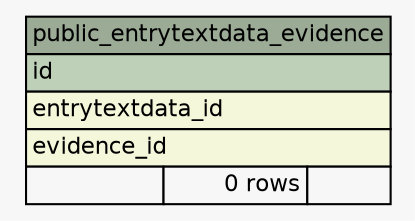 // dot 2.36.0 on Linux 3.13.0-43-generic
// SchemaSpy rev 590
digraph "public_entrytextdata_evidence" {
  graph [
    rankdir="RL"
    bgcolor="#f7f7f7"
    nodesep="0.18"
    ranksep="0.46"
    fontname="Helvetica"
    fontsize="11"
  ];
  node [
    fontname="Helvetica"
    fontsize="11"
    shape="plaintext"
  ];
  edge [
    arrowsize="0.8"
  ];
  "public_entrytextdata_evidence" [
    label=<
    <TABLE BORDER="0" CELLBORDER="1" CELLSPACING="0" BGCOLOR="#ffffff">
      <TR><TD COLSPAN="3" BGCOLOR="#9bab96" ALIGN="CENTER">public_entrytextdata_evidence</TD></TR>
      <TR><TD PORT="id" COLSPAN="3" BGCOLOR="#bed1b8" ALIGN="LEFT">id</TD></TR>
      <TR><TD PORT="entrytextdata_id" COLSPAN="3" BGCOLOR="#f4f7da" ALIGN="LEFT">entrytextdata_id</TD></TR>
      <TR><TD PORT="evidence_id" COLSPAN="3" BGCOLOR="#f4f7da" ALIGN="LEFT">evidence_id</TD></TR>
      <TR><TD ALIGN="LEFT" BGCOLOR="#f7f7f7">  </TD><TD ALIGN="RIGHT" BGCOLOR="#f7f7f7">0 rows</TD><TD ALIGN="RIGHT" BGCOLOR="#f7f7f7">  </TD></TR>
    </TABLE>>
    URL="tables/public_entrytextdata_evidence.html"
    tooltip="public_entrytextdata_evidence"
  ];
}
